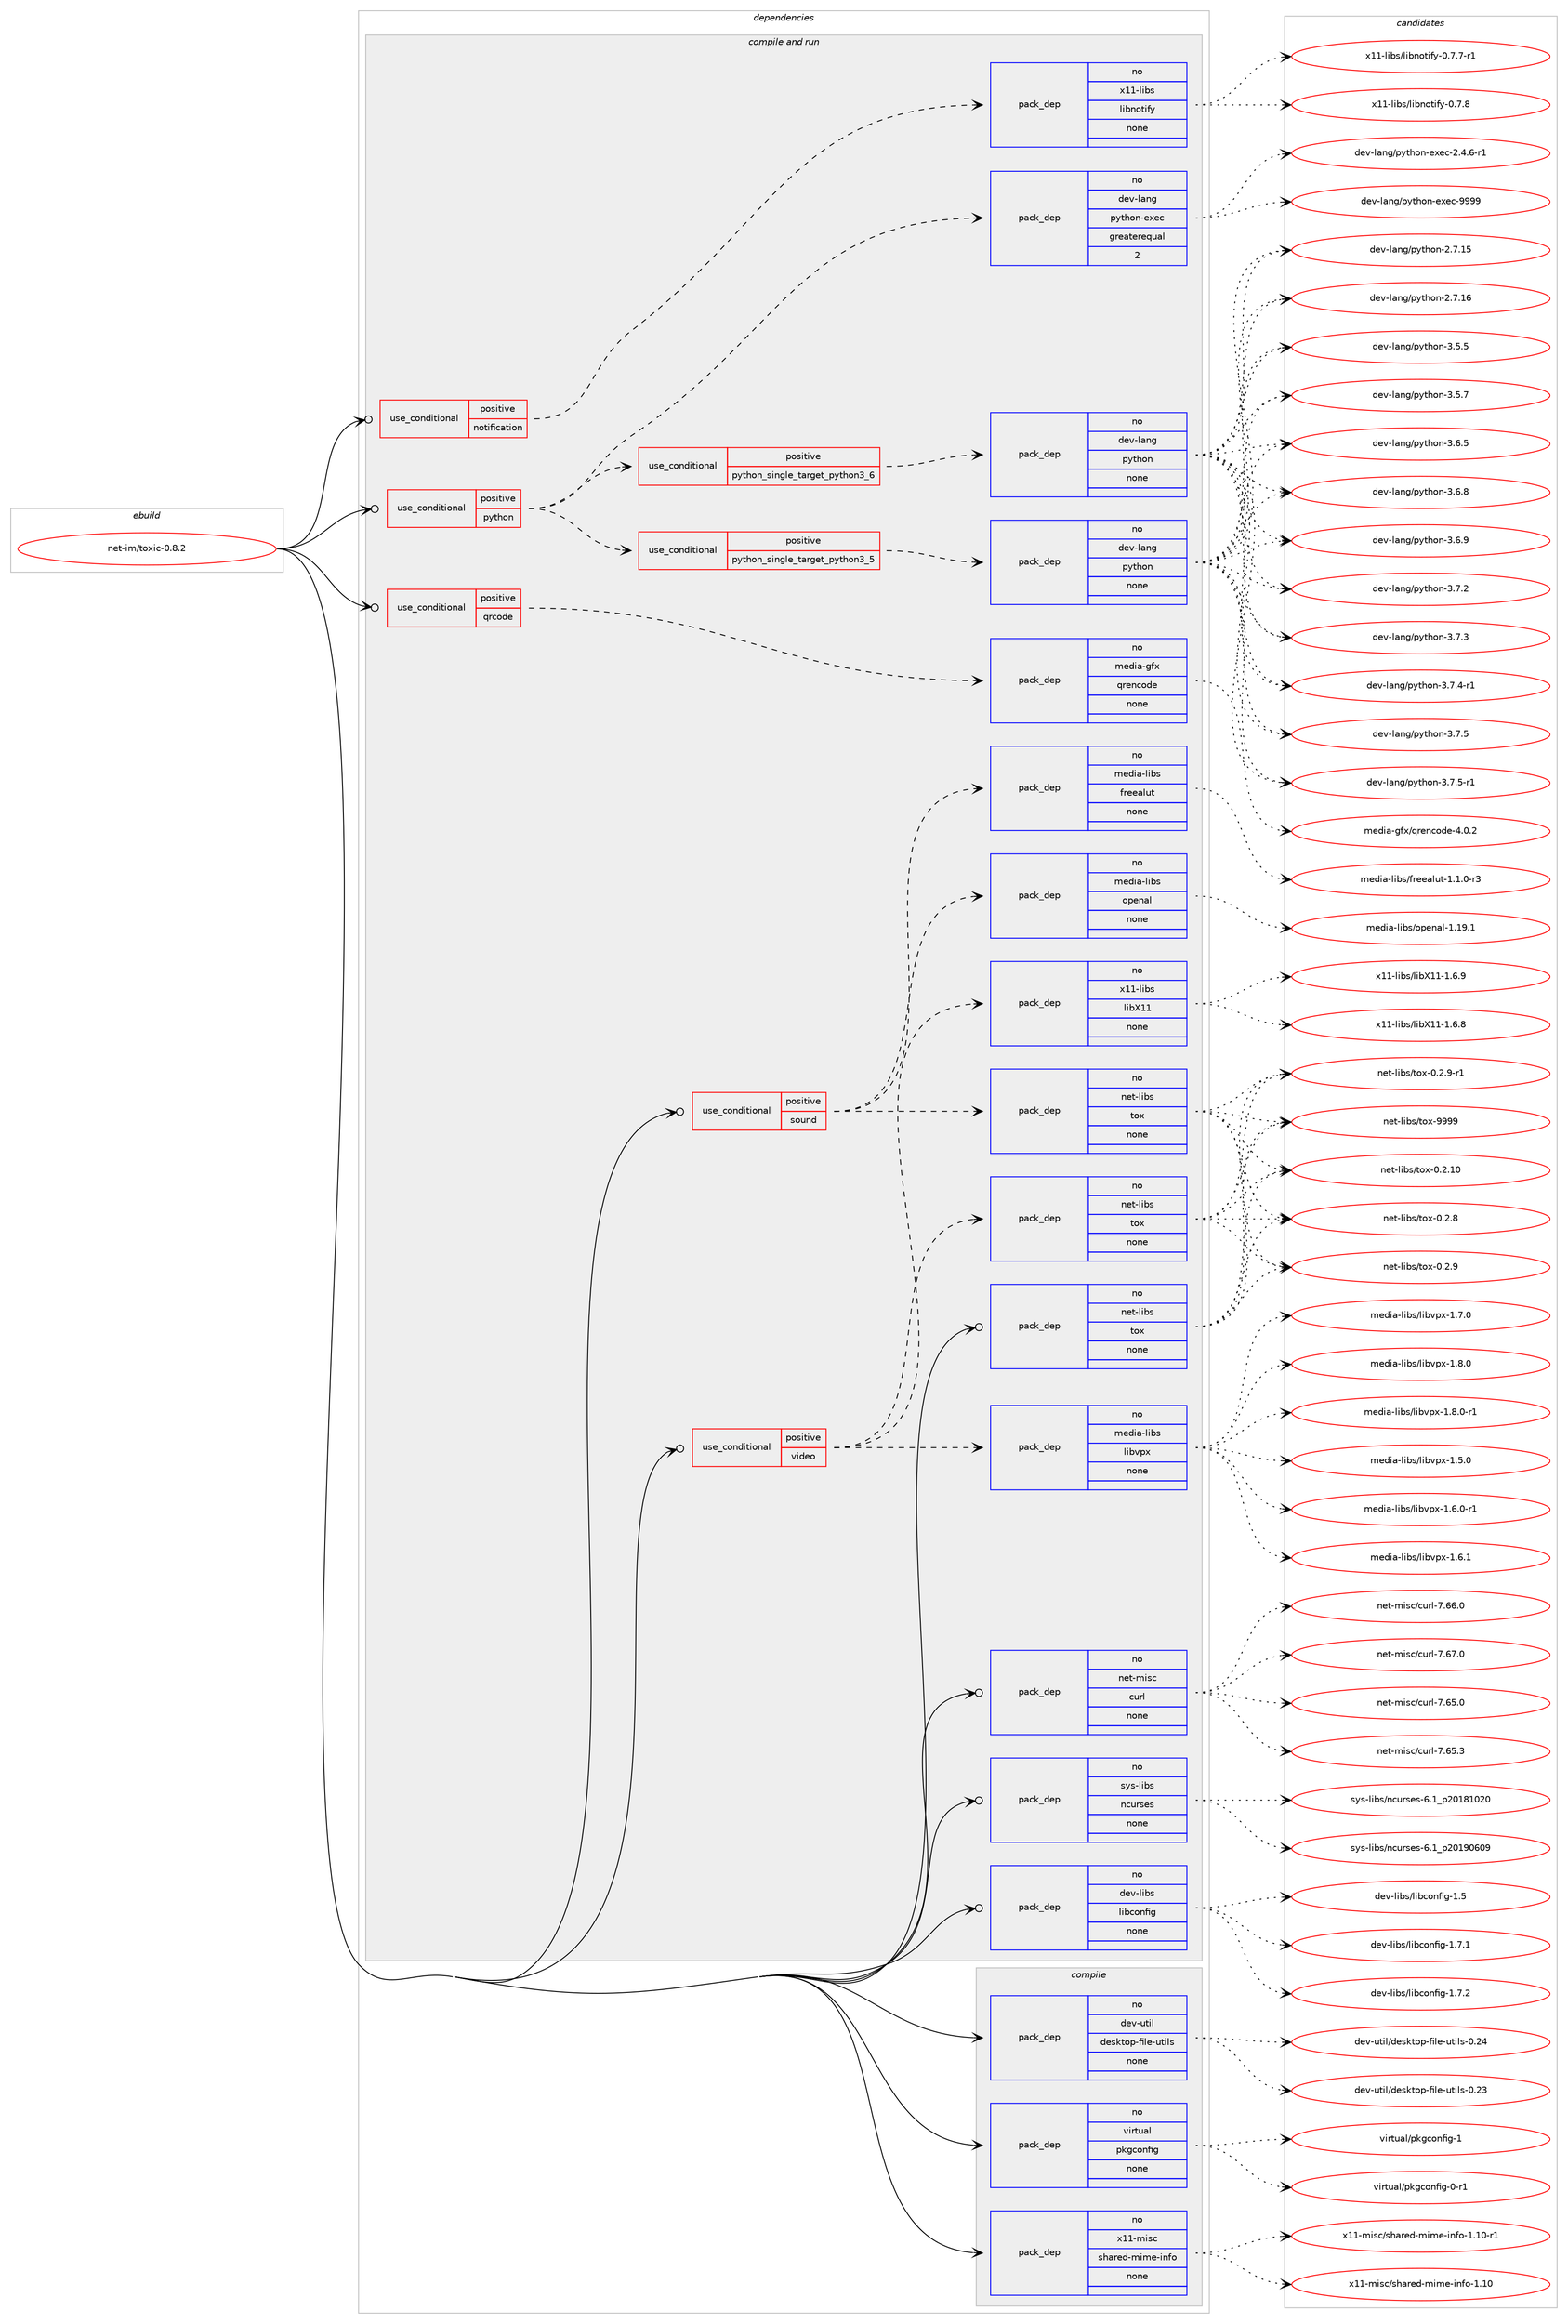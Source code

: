 digraph prolog {

# *************
# Graph options
# *************

newrank=true;
concentrate=true;
compound=true;
graph [rankdir=LR,fontname=Helvetica,fontsize=10,ranksep=1.5];#, ranksep=2.5, nodesep=0.2];
edge  [arrowhead=vee];
node  [fontname=Helvetica,fontsize=10];

# **********
# The ebuild
# **********

subgraph cluster_leftcol {
color=gray;
rank=same;
label=<<i>ebuild</i>>;
id [label="net-im/toxic-0.8.2", color=red, width=4, href="../net-im/toxic-0.8.2.svg"];
}

# ****************
# The dependencies
# ****************

subgraph cluster_midcol {
color=gray;
label=<<i>dependencies</i>>;
subgraph cluster_compile {
fillcolor="#eeeeee";
style=filled;
label=<<i>compile</i>>;
subgraph pack608632 {
dependency823653 [label=<<TABLE BORDER="0" CELLBORDER="1" CELLSPACING="0" CELLPADDING="4" WIDTH="220"><TR><TD ROWSPAN="6" CELLPADDING="30">pack_dep</TD></TR><TR><TD WIDTH="110">no</TD></TR><TR><TD>dev-util</TD></TR><TR><TD>desktop-file-utils</TD></TR><TR><TD>none</TD></TR><TR><TD></TD></TR></TABLE>>, shape=none, color=blue];
}
id:e -> dependency823653:w [weight=20,style="solid",arrowhead="vee"];
subgraph pack608633 {
dependency823654 [label=<<TABLE BORDER="0" CELLBORDER="1" CELLSPACING="0" CELLPADDING="4" WIDTH="220"><TR><TD ROWSPAN="6" CELLPADDING="30">pack_dep</TD></TR><TR><TD WIDTH="110">no</TD></TR><TR><TD>virtual</TD></TR><TR><TD>pkgconfig</TD></TR><TR><TD>none</TD></TR><TR><TD></TD></TR></TABLE>>, shape=none, color=blue];
}
id:e -> dependency823654:w [weight=20,style="solid",arrowhead="vee"];
subgraph pack608634 {
dependency823655 [label=<<TABLE BORDER="0" CELLBORDER="1" CELLSPACING="0" CELLPADDING="4" WIDTH="220"><TR><TD ROWSPAN="6" CELLPADDING="30">pack_dep</TD></TR><TR><TD WIDTH="110">no</TD></TR><TR><TD>x11-misc</TD></TR><TR><TD>shared-mime-info</TD></TR><TR><TD>none</TD></TR><TR><TD></TD></TR></TABLE>>, shape=none, color=blue];
}
id:e -> dependency823655:w [weight=20,style="solid",arrowhead="vee"];
}
subgraph cluster_compileandrun {
fillcolor="#eeeeee";
style=filled;
label=<<i>compile and run</i>>;
subgraph cond200609 {
dependency823656 [label=<<TABLE BORDER="0" CELLBORDER="1" CELLSPACING="0" CELLPADDING="4"><TR><TD ROWSPAN="3" CELLPADDING="10">use_conditional</TD></TR><TR><TD>positive</TD></TR><TR><TD>notification</TD></TR></TABLE>>, shape=none, color=red];
subgraph pack608635 {
dependency823657 [label=<<TABLE BORDER="0" CELLBORDER="1" CELLSPACING="0" CELLPADDING="4" WIDTH="220"><TR><TD ROWSPAN="6" CELLPADDING="30">pack_dep</TD></TR><TR><TD WIDTH="110">no</TD></TR><TR><TD>x11-libs</TD></TR><TR><TD>libnotify</TD></TR><TR><TD>none</TD></TR><TR><TD></TD></TR></TABLE>>, shape=none, color=blue];
}
dependency823656:e -> dependency823657:w [weight=20,style="dashed",arrowhead="vee"];
}
id:e -> dependency823656:w [weight=20,style="solid",arrowhead="odotvee"];
subgraph cond200610 {
dependency823658 [label=<<TABLE BORDER="0" CELLBORDER="1" CELLSPACING="0" CELLPADDING="4"><TR><TD ROWSPAN="3" CELLPADDING="10">use_conditional</TD></TR><TR><TD>positive</TD></TR><TR><TD>python</TD></TR></TABLE>>, shape=none, color=red];
subgraph cond200611 {
dependency823659 [label=<<TABLE BORDER="0" CELLBORDER="1" CELLSPACING="0" CELLPADDING="4"><TR><TD ROWSPAN="3" CELLPADDING="10">use_conditional</TD></TR><TR><TD>positive</TD></TR><TR><TD>python_single_target_python3_5</TD></TR></TABLE>>, shape=none, color=red];
subgraph pack608636 {
dependency823660 [label=<<TABLE BORDER="0" CELLBORDER="1" CELLSPACING="0" CELLPADDING="4" WIDTH="220"><TR><TD ROWSPAN="6" CELLPADDING="30">pack_dep</TD></TR><TR><TD WIDTH="110">no</TD></TR><TR><TD>dev-lang</TD></TR><TR><TD>python</TD></TR><TR><TD>none</TD></TR><TR><TD></TD></TR></TABLE>>, shape=none, color=blue];
}
dependency823659:e -> dependency823660:w [weight=20,style="dashed",arrowhead="vee"];
}
dependency823658:e -> dependency823659:w [weight=20,style="dashed",arrowhead="vee"];
subgraph cond200612 {
dependency823661 [label=<<TABLE BORDER="0" CELLBORDER="1" CELLSPACING="0" CELLPADDING="4"><TR><TD ROWSPAN="3" CELLPADDING="10">use_conditional</TD></TR><TR><TD>positive</TD></TR><TR><TD>python_single_target_python3_6</TD></TR></TABLE>>, shape=none, color=red];
subgraph pack608637 {
dependency823662 [label=<<TABLE BORDER="0" CELLBORDER="1" CELLSPACING="0" CELLPADDING="4" WIDTH="220"><TR><TD ROWSPAN="6" CELLPADDING="30">pack_dep</TD></TR><TR><TD WIDTH="110">no</TD></TR><TR><TD>dev-lang</TD></TR><TR><TD>python</TD></TR><TR><TD>none</TD></TR><TR><TD></TD></TR></TABLE>>, shape=none, color=blue];
}
dependency823661:e -> dependency823662:w [weight=20,style="dashed",arrowhead="vee"];
}
dependency823658:e -> dependency823661:w [weight=20,style="dashed",arrowhead="vee"];
subgraph pack608638 {
dependency823663 [label=<<TABLE BORDER="0" CELLBORDER="1" CELLSPACING="0" CELLPADDING="4" WIDTH="220"><TR><TD ROWSPAN="6" CELLPADDING="30">pack_dep</TD></TR><TR><TD WIDTH="110">no</TD></TR><TR><TD>dev-lang</TD></TR><TR><TD>python-exec</TD></TR><TR><TD>greaterequal</TD></TR><TR><TD>2</TD></TR></TABLE>>, shape=none, color=blue];
}
dependency823658:e -> dependency823663:w [weight=20,style="dashed",arrowhead="vee"];
}
id:e -> dependency823658:w [weight=20,style="solid",arrowhead="odotvee"];
subgraph cond200613 {
dependency823664 [label=<<TABLE BORDER="0" CELLBORDER="1" CELLSPACING="0" CELLPADDING="4"><TR><TD ROWSPAN="3" CELLPADDING="10">use_conditional</TD></TR><TR><TD>positive</TD></TR><TR><TD>qrcode</TD></TR></TABLE>>, shape=none, color=red];
subgraph pack608639 {
dependency823665 [label=<<TABLE BORDER="0" CELLBORDER="1" CELLSPACING="0" CELLPADDING="4" WIDTH="220"><TR><TD ROWSPAN="6" CELLPADDING="30">pack_dep</TD></TR><TR><TD WIDTH="110">no</TD></TR><TR><TD>media-gfx</TD></TR><TR><TD>qrencode</TD></TR><TR><TD>none</TD></TR><TR><TD></TD></TR></TABLE>>, shape=none, color=blue];
}
dependency823664:e -> dependency823665:w [weight=20,style="dashed",arrowhead="vee"];
}
id:e -> dependency823664:w [weight=20,style="solid",arrowhead="odotvee"];
subgraph cond200614 {
dependency823666 [label=<<TABLE BORDER="0" CELLBORDER="1" CELLSPACING="0" CELLPADDING="4"><TR><TD ROWSPAN="3" CELLPADDING="10">use_conditional</TD></TR><TR><TD>positive</TD></TR><TR><TD>sound</TD></TR></TABLE>>, shape=none, color=red];
subgraph pack608640 {
dependency823667 [label=<<TABLE BORDER="0" CELLBORDER="1" CELLSPACING="0" CELLPADDING="4" WIDTH="220"><TR><TD ROWSPAN="6" CELLPADDING="30">pack_dep</TD></TR><TR><TD WIDTH="110">no</TD></TR><TR><TD>media-libs</TD></TR><TR><TD>openal</TD></TR><TR><TD>none</TD></TR><TR><TD></TD></TR></TABLE>>, shape=none, color=blue];
}
dependency823666:e -> dependency823667:w [weight=20,style="dashed",arrowhead="vee"];
subgraph pack608641 {
dependency823668 [label=<<TABLE BORDER="0" CELLBORDER="1" CELLSPACING="0" CELLPADDING="4" WIDTH="220"><TR><TD ROWSPAN="6" CELLPADDING="30">pack_dep</TD></TR><TR><TD WIDTH="110">no</TD></TR><TR><TD>media-libs</TD></TR><TR><TD>freealut</TD></TR><TR><TD>none</TD></TR><TR><TD></TD></TR></TABLE>>, shape=none, color=blue];
}
dependency823666:e -> dependency823668:w [weight=20,style="dashed",arrowhead="vee"];
subgraph pack608642 {
dependency823669 [label=<<TABLE BORDER="0" CELLBORDER="1" CELLSPACING="0" CELLPADDING="4" WIDTH="220"><TR><TD ROWSPAN="6" CELLPADDING="30">pack_dep</TD></TR><TR><TD WIDTH="110">no</TD></TR><TR><TD>net-libs</TD></TR><TR><TD>tox</TD></TR><TR><TD>none</TD></TR><TR><TD></TD></TR></TABLE>>, shape=none, color=blue];
}
dependency823666:e -> dependency823669:w [weight=20,style="dashed",arrowhead="vee"];
}
id:e -> dependency823666:w [weight=20,style="solid",arrowhead="odotvee"];
subgraph cond200615 {
dependency823670 [label=<<TABLE BORDER="0" CELLBORDER="1" CELLSPACING="0" CELLPADDING="4"><TR><TD ROWSPAN="3" CELLPADDING="10">use_conditional</TD></TR><TR><TD>positive</TD></TR><TR><TD>video</TD></TR></TABLE>>, shape=none, color=red];
subgraph pack608643 {
dependency823671 [label=<<TABLE BORDER="0" CELLBORDER="1" CELLSPACING="0" CELLPADDING="4" WIDTH="220"><TR><TD ROWSPAN="6" CELLPADDING="30">pack_dep</TD></TR><TR><TD WIDTH="110">no</TD></TR><TR><TD>media-libs</TD></TR><TR><TD>libvpx</TD></TR><TR><TD>none</TD></TR><TR><TD></TD></TR></TABLE>>, shape=none, color=blue];
}
dependency823670:e -> dependency823671:w [weight=20,style="dashed",arrowhead="vee"];
subgraph pack608644 {
dependency823672 [label=<<TABLE BORDER="0" CELLBORDER="1" CELLSPACING="0" CELLPADDING="4" WIDTH="220"><TR><TD ROWSPAN="6" CELLPADDING="30">pack_dep</TD></TR><TR><TD WIDTH="110">no</TD></TR><TR><TD>net-libs</TD></TR><TR><TD>tox</TD></TR><TR><TD>none</TD></TR><TR><TD></TD></TR></TABLE>>, shape=none, color=blue];
}
dependency823670:e -> dependency823672:w [weight=20,style="dashed",arrowhead="vee"];
subgraph pack608645 {
dependency823673 [label=<<TABLE BORDER="0" CELLBORDER="1" CELLSPACING="0" CELLPADDING="4" WIDTH="220"><TR><TD ROWSPAN="6" CELLPADDING="30">pack_dep</TD></TR><TR><TD WIDTH="110">no</TD></TR><TR><TD>x11-libs</TD></TR><TR><TD>libX11</TD></TR><TR><TD>none</TD></TR><TR><TD></TD></TR></TABLE>>, shape=none, color=blue];
}
dependency823670:e -> dependency823673:w [weight=20,style="dashed",arrowhead="vee"];
}
id:e -> dependency823670:w [weight=20,style="solid",arrowhead="odotvee"];
subgraph pack608646 {
dependency823674 [label=<<TABLE BORDER="0" CELLBORDER="1" CELLSPACING="0" CELLPADDING="4" WIDTH="220"><TR><TD ROWSPAN="6" CELLPADDING="30">pack_dep</TD></TR><TR><TD WIDTH="110">no</TD></TR><TR><TD>dev-libs</TD></TR><TR><TD>libconfig</TD></TR><TR><TD>none</TD></TR><TR><TD></TD></TR></TABLE>>, shape=none, color=blue];
}
id:e -> dependency823674:w [weight=20,style="solid",arrowhead="odotvee"];
subgraph pack608647 {
dependency823675 [label=<<TABLE BORDER="0" CELLBORDER="1" CELLSPACING="0" CELLPADDING="4" WIDTH="220"><TR><TD ROWSPAN="6" CELLPADDING="30">pack_dep</TD></TR><TR><TD WIDTH="110">no</TD></TR><TR><TD>net-libs</TD></TR><TR><TD>tox</TD></TR><TR><TD>none</TD></TR><TR><TD></TD></TR></TABLE>>, shape=none, color=blue];
}
id:e -> dependency823675:w [weight=20,style="solid",arrowhead="odotvee"];
subgraph pack608648 {
dependency823676 [label=<<TABLE BORDER="0" CELLBORDER="1" CELLSPACING="0" CELLPADDING="4" WIDTH="220"><TR><TD ROWSPAN="6" CELLPADDING="30">pack_dep</TD></TR><TR><TD WIDTH="110">no</TD></TR><TR><TD>net-misc</TD></TR><TR><TD>curl</TD></TR><TR><TD>none</TD></TR><TR><TD></TD></TR></TABLE>>, shape=none, color=blue];
}
id:e -> dependency823676:w [weight=20,style="solid",arrowhead="odotvee"];
subgraph pack608649 {
dependency823677 [label=<<TABLE BORDER="0" CELLBORDER="1" CELLSPACING="0" CELLPADDING="4" WIDTH="220"><TR><TD ROWSPAN="6" CELLPADDING="30">pack_dep</TD></TR><TR><TD WIDTH="110">no</TD></TR><TR><TD>sys-libs</TD></TR><TR><TD>ncurses</TD></TR><TR><TD>none</TD></TR><TR><TD></TD></TR></TABLE>>, shape=none, color=blue];
}
id:e -> dependency823677:w [weight=20,style="solid",arrowhead="odotvee"];
}
subgraph cluster_run {
fillcolor="#eeeeee";
style=filled;
label=<<i>run</i>>;
}
}

# **************
# The candidates
# **************

subgraph cluster_choices {
rank=same;
color=gray;
label=<<i>candidates</i>>;

subgraph choice608632 {
color=black;
nodesep=1;
choice100101118451171161051084710010111510711611111245102105108101451171161051081154548465051 [label="dev-util/desktop-file-utils-0.23", color=red, width=4,href="../dev-util/desktop-file-utils-0.23.svg"];
choice100101118451171161051084710010111510711611111245102105108101451171161051081154548465052 [label="dev-util/desktop-file-utils-0.24", color=red, width=4,href="../dev-util/desktop-file-utils-0.24.svg"];
dependency823653:e -> choice100101118451171161051084710010111510711611111245102105108101451171161051081154548465051:w [style=dotted,weight="100"];
dependency823653:e -> choice100101118451171161051084710010111510711611111245102105108101451171161051081154548465052:w [style=dotted,weight="100"];
}
subgraph choice608633 {
color=black;
nodesep=1;
choice11810511411611797108471121071039911111010210510345484511449 [label="virtual/pkgconfig-0-r1", color=red, width=4,href="../virtual/pkgconfig-0-r1.svg"];
choice1181051141161179710847112107103991111101021051034549 [label="virtual/pkgconfig-1", color=red, width=4,href="../virtual/pkgconfig-1.svg"];
dependency823654:e -> choice11810511411611797108471121071039911111010210510345484511449:w [style=dotted,weight="100"];
dependency823654:e -> choice1181051141161179710847112107103991111101021051034549:w [style=dotted,weight="100"];
}
subgraph choice608634 {
color=black;
nodesep=1;
choice12049494510910511599471151049711410110045109105109101451051101021114549464948 [label="x11-misc/shared-mime-info-1.10", color=red, width=4,href="../x11-misc/shared-mime-info-1.10.svg"];
choice120494945109105115994711510497114101100451091051091014510511010211145494649484511449 [label="x11-misc/shared-mime-info-1.10-r1", color=red, width=4,href="../x11-misc/shared-mime-info-1.10-r1.svg"];
dependency823655:e -> choice12049494510910511599471151049711410110045109105109101451051101021114549464948:w [style=dotted,weight="100"];
dependency823655:e -> choice120494945109105115994711510497114101100451091051091014510511010211145494649484511449:w [style=dotted,weight="100"];
}
subgraph choice608635 {
color=black;
nodesep=1;
choice1204949451081059811547108105981101111161051021214548465546554511449 [label="x11-libs/libnotify-0.7.7-r1", color=red, width=4,href="../x11-libs/libnotify-0.7.7-r1.svg"];
choice120494945108105981154710810598110111116105102121454846554656 [label="x11-libs/libnotify-0.7.8", color=red, width=4,href="../x11-libs/libnotify-0.7.8.svg"];
dependency823657:e -> choice1204949451081059811547108105981101111161051021214548465546554511449:w [style=dotted,weight="100"];
dependency823657:e -> choice120494945108105981154710810598110111116105102121454846554656:w [style=dotted,weight="100"];
}
subgraph choice608636 {
color=black;
nodesep=1;
choice10010111845108971101034711212111610411111045504655464953 [label="dev-lang/python-2.7.15", color=red, width=4,href="../dev-lang/python-2.7.15.svg"];
choice10010111845108971101034711212111610411111045504655464954 [label="dev-lang/python-2.7.16", color=red, width=4,href="../dev-lang/python-2.7.16.svg"];
choice100101118451089711010347112121116104111110455146534653 [label="dev-lang/python-3.5.5", color=red, width=4,href="../dev-lang/python-3.5.5.svg"];
choice100101118451089711010347112121116104111110455146534655 [label="dev-lang/python-3.5.7", color=red, width=4,href="../dev-lang/python-3.5.7.svg"];
choice100101118451089711010347112121116104111110455146544653 [label="dev-lang/python-3.6.5", color=red, width=4,href="../dev-lang/python-3.6.5.svg"];
choice100101118451089711010347112121116104111110455146544656 [label="dev-lang/python-3.6.8", color=red, width=4,href="../dev-lang/python-3.6.8.svg"];
choice100101118451089711010347112121116104111110455146544657 [label="dev-lang/python-3.6.9", color=red, width=4,href="../dev-lang/python-3.6.9.svg"];
choice100101118451089711010347112121116104111110455146554650 [label="dev-lang/python-3.7.2", color=red, width=4,href="../dev-lang/python-3.7.2.svg"];
choice100101118451089711010347112121116104111110455146554651 [label="dev-lang/python-3.7.3", color=red, width=4,href="../dev-lang/python-3.7.3.svg"];
choice1001011184510897110103471121211161041111104551465546524511449 [label="dev-lang/python-3.7.4-r1", color=red, width=4,href="../dev-lang/python-3.7.4-r1.svg"];
choice100101118451089711010347112121116104111110455146554653 [label="dev-lang/python-3.7.5", color=red, width=4,href="../dev-lang/python-3.7.5.svg"];
choice1001011184510897110103471121211161041111104551465546534511449 [label="dev-lang/python-3.7.5-r1", color=red, width=4,href="../dev-lang/python-3.7.5-r1.svg"];
dependency823660:e -> choice10010111845108971101034711212111610411111045504655464953:w [style=dotted,weight="100"];
dependency823660:e -> choice10010111845108971101034711212111610411111045504655464954:w [style=dotted,weight="100"];
dependency823660:e -> choice100101118451089711010347112121116104111110455146534653:w [style=dotted,weight="100"];
dependency823660:e -> choice100101118451089711010347112121116104111110455146534655:w [style=dotted,weight="100"];
dependency823660:e -> choice100101118451089711010347112121116104111110455146544653:w [style=dotted,weight="100"];
dependency823660:e -> choice100101118451089711010347112121116104111110455146544656:w [style=dotted,weight="100"];
dependency823660:e -> choice100101118451089711010347112121116104111110455146544657:w [style=dotted,weight="100"];
dependency823660:e -> choice100101118451089711010347112121116104111110455146554650:w [style=dotted,weight="100"];
dependency823660:e -> choice100101118451089711010347112121116104111110455146554651:w [style=dotted,weight="100"];
dependency823660:e -> choice1001011184510897110103471121211161041111104551465546524511449:w [style=dotted,weight="100"];
dependency823660:e -> choice100101118451089711010347112121116104111110455146554653:w [style=dotted,weight="100"];
dependency823660:e -> choice1001011184510897110103471121211161041111104551465546534511449:w [style=dotted,weight="100"];
}
subgraph choice608637 {
color=black;
nodesep=1;
choice10010111845108971101034711212111610411111045504655464953 [label="dev-lang/python-2.7.15", color=red, width=4,href="../dev-lang/python-2.7.15.svg"];
choice10010111845108971101034711212111610411111045504655464954 [label="dev-lang/python-2.7.16", color=red, width=4,href="../dev-lang/python-2.7.16.svg"];
choice100101118451089711010347112121116104111110455146534653 [label="dev-lang/python-3.5.5", color=red, width=4,href="../dev-lang/python-3.5.5.svg"];
choice100101118451089711010347112121116104111110455146534655 [label="dev-lang/python-3.5.7", color=red, width=4,href="../dev-lang/python-3.5.7.svg"];
choice100101118451089711010347112121116104111110455146544653 [label="dev-lang/python-3.6.5", color=red, width=4,href="../dev-lang/python-3.6.5.svg"];
choice100101118451089711010347112121116104111110455146544656 [label="dev-lang/python-3.6.8", color=red, width=4,href="../dev-lang/python-3.6.8.svg"];
choice100101118451089711010347112121116104111110455146544657 [label="dev-lang/python-3.6.9", color=red, width=4,href="../dev-lang/python-3.6.9.svg"];
choice100101118451089711010347112121116104111110455146554650 [label="dev-lang/python-3.7.2", color=red, width=4,href="../dev-lang/python-3.7.2.svg"];
choice100101118451089711010347112121116104111110455146554651 [label="dev-lang/python-3.7.3", color=red, width=4,href="../dev-lang/python-3.7.3.svg"];
choice1001011184510897110103471121211161041111104551465546524511449 [label="dev-lang/python-3.7.4-r1", color=red, width=4,href="../dev-lang/python-3.7.4-r1.svg"];
choice100101118451089711010347112121116104111110455146554653 [label="dev-lang/python-3.7.5", color=red, width=4,href="../dev-lang/python-3.7.5.svg"];
choice1001011184510897110103471121211161041111104551465546534511449 [label="dev-lang/python-3.7.5-r1", color=red, width=4,href="../dev-lang/python-3.7.5-r1.svg"];
dependency823662:e -> choice10010111845108971101034711212111610411111045504655464953:w [style=dotted,weight="100"];
dependency823662:e -> choice10010111845108971101034711212111610411111045504655464954:w [style=dotted,weight="100"];
dependency823662:e -> choice100101118451089711010347112121116104111110455146534653:w [style=dotted,weight="100"];
dependency823662:e -> choice100101118451089711010347112121116104111110455146534655:w [style=dotted,weight="100"];
dependency823662:e -> choice100101118451089711010347112121116104111110455146544653:w [style=dotted,weight="100"];
dependency823662:e -> choice100101118451089711010347112121116104111110455146544656:w [style=dotted,weight="100"];
dependency823662:e -> choice100101118451089711010347112121116104111110455146544657:w [style=dotted,weight="100"];
dependency823662:e -> choice100101118451089711010347112121116104111110455146554650:w [style=dotted,weight="100"];
dependency823662:e -> choice100101118451089711010347112121116104111110455146554651:w [style=dotted,weight="100"];
dependency823662:e -> choice1001011184510897110103471121211161041111104551465546524511449:w [style=dotted,weight="100"];
dependency823662:e -> choice100101118451089711010347112121116104111110455146554653:w [style=dotted,weight="100"];
dependency823662:e -> choice1001011184510897110103471121211161041111104551465546534511449:w [style=dotted,weight="100"];
}
subgraph choice608638 {
color=black;
nodesep=1;
choice10010111845108971101034711212111610411111045101120101994550465246544511449 [label="dev-lang/python-exec-2.4.6-r1", color=red, width=4,href="../dev-lang/python-exec-2.4.6-r1.svg"];
choice10010111845108971101034711212111610411111045101120101994557575757 [label="dev-lang/python-exec-9999", color=red, width=4,href="../dev-lang/python-exec-9999.svg"];
dependency823663:e -> choice10010111845108971101034711212111610411111045101120101994550465246544511449:w [style=dotted,weight="100"];
dependency823663:e -> choice10010111845108971101034711212111610411111045101120101994557575757:w [style=dotted,weight="100"];
}
subgraph choice608639 {
color=black;
nodesep=1;
choice10910110010597451031021204711311410111099111100101455246484650 [label="media-gfx/qrencode-4.0.2", color=red, width=4,href="../media-gfx/qrencode-4.0.2.svg"];
dependency823665:e -> choice10910110010597451031021204711311410111099111100101455246484650:w [style=dotted,weight="100"];
}
subgraph choice608640 {
color=black;
nodesep=1;
choice109101100105974510810598115471111121011109710845494649574649 [label="media-libs/openal-1.19.1", color=red, width=4,href="../media-libs/openal-1.19.1.svg"];
dependency823667:e -> choice109101100105974510810598115471111121011109710845494649574649:w [style=dotted,weight="100"];
}
subgraph choice608641 {
color=black;
nodesep=1;
choice10910110010597451081059811547102114101101971081171164549464946484511451 [label="media-libs/freealut-1.1.0-r3", color=red, width=4,href="../media-libs/freealut-1.1.0-r3.svg"];
dependency823668:e -> choice10910110010597451081059811547102114101101971081171164549464946484511451:w [style=dotted,weight="100"];
}
subgraph choice608642 {
color=black;
nodesep=1;
choice11010111645108105981154711611112045484650464948 [label="net-libs/tox-0.2.10", color=red, width=4,href="../net-libs/tox-0.2.10.svg"];
choice110101116451081059811547116111120454846504656 [label="net-libs/tox-0.2.8", color=red, width=4,href="../net-libs/tox-0.2.8.svg"];
choice110101116451081059811547116111120454846504657 [label="net-libs/tox-0.2.9", color=red, width=4,href="../net-libs/tox-0.2.9.svg"];
choice1101011164510810598115471161111204548465046574511449 [label="net-libs/tox-0.2.9-r1", color=red, width=4,href="../net-libs/tox-0.2.9-r1.svg"];
choice1101011164510810598115471161111204557575757 [label="net-libs/tox-9999", color=red, width=4,href="../net-libs/tox-9999.svg"];
dependency823669:e -> choice11010111645108105981154711611112045484650464948:w [style=dotted,weight="100"];
dependency823669:e -> choice110101116451081059811547116111120454846504656:w [style=dotted,weight="100"];
dependency823669:e -> choice110101116451081059811547116111120454846504657:w [style=dotted,weight="100"];
dependency823669:e -> choice1101011164510810598115471161111204548465046574511449:w [style=dotted,weight="100"];
dependency823669:e -> choice1101011164510810598115471161111204557575757:w [style=dotted,weight="100"];
}
subgraph choice608643 {
color=black;
nodesep=1;
choice1091011001059745108105981154710810598118112120454946534648 [label="media-libs/libvpx-1.5.0", color=red, width=4,href="../media-libs/libvpx-1.5.0.svg"];
choice10910110010597451081059811547108105981181121204549465446484511449 [label="media-libs/libvpx-1.6.0-r1", color=red, width=4,href="../media-libs/libvpx-1.6.0-r1.svg"];
choice1091011001059745108105981154710810598118112120454946544649 [label="media-libs/libvpx-1.6.1", color=red, width=4,href="../media-libs/libvpx-1.6.1.svg"];
choice1091011001059745108105981154710810598118112120454946554648 [label="media-libs/libvpx-1.7.0", color=red, width=4,href="../media-libs/libvpx-1.7.0.svg"];
choice1091011001059745108105981154710810598118112120454946564648 [label="media-libs/libvpx-1.8.0", color=red, width=4,href="../media-libs/libvpx-1.8.0.svg"];
choice10910110010597451081059811547108105981181121204549465646484511449 [label="media-libs/libvpx-1.8.0-r1", color=red, width=4,href="../media-libs/libvpx-1.8.0-r1.svg"];
dependency823671:e -> choice1091011001059745108105981154710810598118112120454946534648:w [style=dotted,weight="100"];
dependency823671:e -> choice10910110010597451081059811547108105981181121204549465446484511449:w [style=dotted,weight="100"];
dependency823671:e -> choice1091011001059745108105981154710810598118112120454946544649:w [style=dotted,weight="100"];
dependency823671:e -> choice1091011001059745108105981154710810598118112120454946554648:w [style=dotted,weight="100"];
dependency823671:e -> choice1091011001059745108105981154710810598118112120454946564648:w [style=dotted,weight="100"];
dependency823671:e -> choice10910110010597451081059811547108105981181121204549465646484511449:w [style=dotted,weight="100"];
}
subgraph choice608644 {
color=black;
nodesep=1;
choice11010111645108105981154711611112045484650464948 [label="net-libs/tox-0.2.10", color=red, width=4,href="../net-libs/tox-0.2.10.svg"];
choice110101116451081059811547116111120454846504656 [label="net-libs/tox-0.2.8", color=red, width=4,href="../net-libs/tox-0.2.8.svg"];
choice110101116451081059811547116111120454846504657 [label="net-libs/tox-0.2.9", color=red, width=4,href="../net-libs/tox-0.2.9.svg"];
choice1101011164510810598115471161111204548465046574511449 [label="net-libs/tox-0.2.9-r1", color=red, width=4,href="../net-libs/tox-0.2.9-r1.svg"];
choice1101011164510810598115471161111204557575757 [label="net-libs/tox-9999", color=red, width=4,href="../net-libs/tox-9999.svg"];
dependency823672:e -> choice11010111645108105981154711611112045484650464948:w [style=dotted,weight="100"];
dependency823672:e -> choice110101116451081059811547116111120454846504656:w [style=dotted,weight="100"];
dependency823672:e -> choice110101116451081059811547116111120454846504657:w [style=dotted,weight="100"];
dependency823672:e -> choice1101011164510810598115471161111204548465046574511449:w [style=dotted,weight="100"];
dependency823672:e -> choice1101011164510810598115471161111204557575757:w [style=dotted,weight="100"];
}
subgraph choice608645 {
color=black;
nodesep=1;
choice120494945108105981154710810598884949454946544656 [label="x11-libs/libX11-1.6.8", color=red, width=4,href="../x11-libs/libX11-1.6.8.svg"];
choice120494945108105981154710810598884949454946544657 [label="x11-libs/libX11-1.6.9", color=red, width=4,href="../x11-libs/libX11-1.6.9.svg"];
dependency823673:e -> choice120494945108105981154710810598884949454946544656:w [style=dotted,weight="100"];
dependency823673:e -> choice120494945108105981154710810598884949454946544657:w [style=dotted,weight="100"];
}
subgraph choice608646 {
color=black;
nodesep=1;
choice100101118451081059811547108105989911111010210510345494653 [label="dev-libs/libconfig-1.5", color=red, width=4,href="../dev-libs/libconfig-1.5.svg"];
choice1001011184510810598115471081059899111110102105103454946554649 [label="dev-libs/libconfig-1.7.1", color=red, width=4,href="../dev-libs/libconfig-1.7.1.svg"];
choice1001011184510810598115471081059899111110102105103454946554650 [label="dev-libs/libconfig-1.7.2", color=red, width=4,href="../dev-libs/libconfig-1.7.2.svg"];
dependency823674:e -> choice100101118451081059811547108105989911111010210510345494653:w [style=dotted,weight="100"];
dependency823674:e -> choice1001011184510810598115471081059899111110102105103454946554649:w [style=dotted,weight="100"];
dependency823674:e -> choice1001011184510810598115471081059899111110102105103454946554650:w [style=dotted,weight="100"];
}
subgraph choice608647 {
color=black;
nodesep=1;
choice11010111645108105981154711611112045484650464948 [label="net-libs/tox-0.2.10", color=red, width=4,href="../net-libs/tox-0.2.10.svg"];
choice110101116451081059811547116111120454846504656 [label="net-libs/tox-0.2.8", color=red, width=4,href="../net-libs/tox-0.2.8.svg"];
choice110101116451081059811547116111120454846504657 [label="net-libs/tox-0.2.9", color=red, width=4,href="../net-libs/tox-0.2.9.svg"];
choice1101011164510810598115471161111204548465046574511449 [label="net-libs/tox-0.2.9-r1", color=red, width=4,href="../net-libs/tox-0.2.9-r1.svg"];
choice1101011164510810598115471161111204557575757 [label="net-libs/tox-9999", color=red, width=4,href="../net-libs/tox-9999.svg"];
dependency823675:e -> choice11010111645108105981154711611112045484650464948:w [style=dotted,weight="100"];
dependency823675:e -> choice110101116451081059811547116111120454846504656:w [style=dotted,weight="100"];
dependency823675:e -> choice110101116451081059811547116111120454846504657:w [style=dotted,weight="100"];
dependency823675:e -> choice1101011164510810598115471161111204548465046574511449:w [style=dotted,weight="100"];
dependency823675:e -> choice1101011164510810598115471161111204557575757:w [style=dotted,weight="100"];
}
subgraph choice608648 {
color=black;
nodesep=1;
choice1101011164510910511599479911711410845554654534648 [label="net-misc/curl-7.65.0", color=red, width=4,href="../net-misc/curl-7.65.0.svg"];
choice1101011164510910511599479911711410845554654534651 [label="net-misc/curl-7.65.3", color=red, width=4,href="../net-misc/curl-7.65.3.svg"];
choice1101011164510910511599479911711410845554654544648 [label="net-misc/curl-7.66.0", color=red, width=4,href="../net-misc/curl-7.66.0.svg"];
choice1101011164510910511599479911711410845554654554648 [label="net-misc/curl-7.67.0", color=red, width=4,href="../net-misc/curl-7.67.0.svg"];
dependency823676:e -> choice1101011164510910511599479911711410845554654534648:w [style=dotted,weight="100"];
dependency823676:e -> choice1101011164510910511599479911711410845554654534651:w [style=dotted,weight="100"];
dependency823676:e -> choice1101011164510910511599479911711410845554654544648:w [style=dotted,weight="100"];
dependency823676:e -> choice1101011164510910511599479911711410845554654554648:w [style=dotted,weight="100"];
}
subgraph choice608649 {
color=black;
nodesep=1;
choice1151211154510810598115471109911711411510111545544649951125048495649485048 [label="sys-libs/ncurses-6.1_p20181020", color=red, width=4,href="../sys-libs/ncurses-6.1_p20181020.svg"];
choice1151211154510810598115471109911711411510111545544649951125048495748544857 [label="sys-libs/ncurses-6.1_p20190609", color=red, width=4,href="../sys-libs/ncurses-6.1_p20190609.svg"];
dependency823677:e -> choice1151211154510810598115471109911711411510111545544649951125048495649485048:w [style=dotted,weight="100"];
dependency823677:e -> choice1151211154510810598115471109911711411510111545544649951125048495748544857:w [style=dotted,weight="100"];
}
}

}
